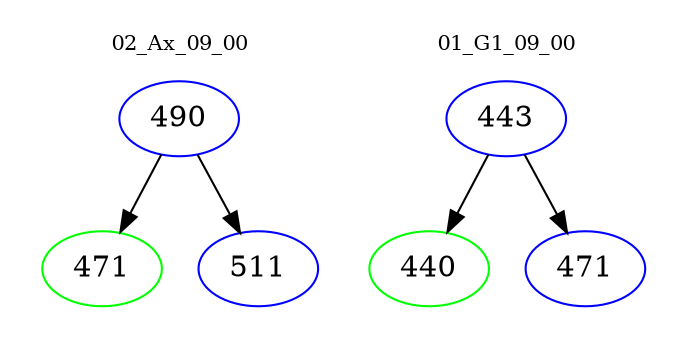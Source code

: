 digraph{
subgraph cluster_0 {
color = white
label = "02_Ax_09_00";
fontsize=10;
T0_490 [label="490", color="blue"]
T0_490 -> T0_471 [color="black"]
T0_471 [label="471", color="green"]
T0_490 -> T0_511 [color="black"]
T0_511 [label="511", color="blue"]
}
subgraph cluster_1 {
color = white
label = "01_G1_09_00";
fontsize=10;
T1_443 [label="443", color="blue"]
T1_443 -> T1_440 [color="black"]
T1_440 [label="440", color="green"]
T1_443 -> T1_471 [color="black"]
T1_471 [label="471", color="blue"]
}
}
